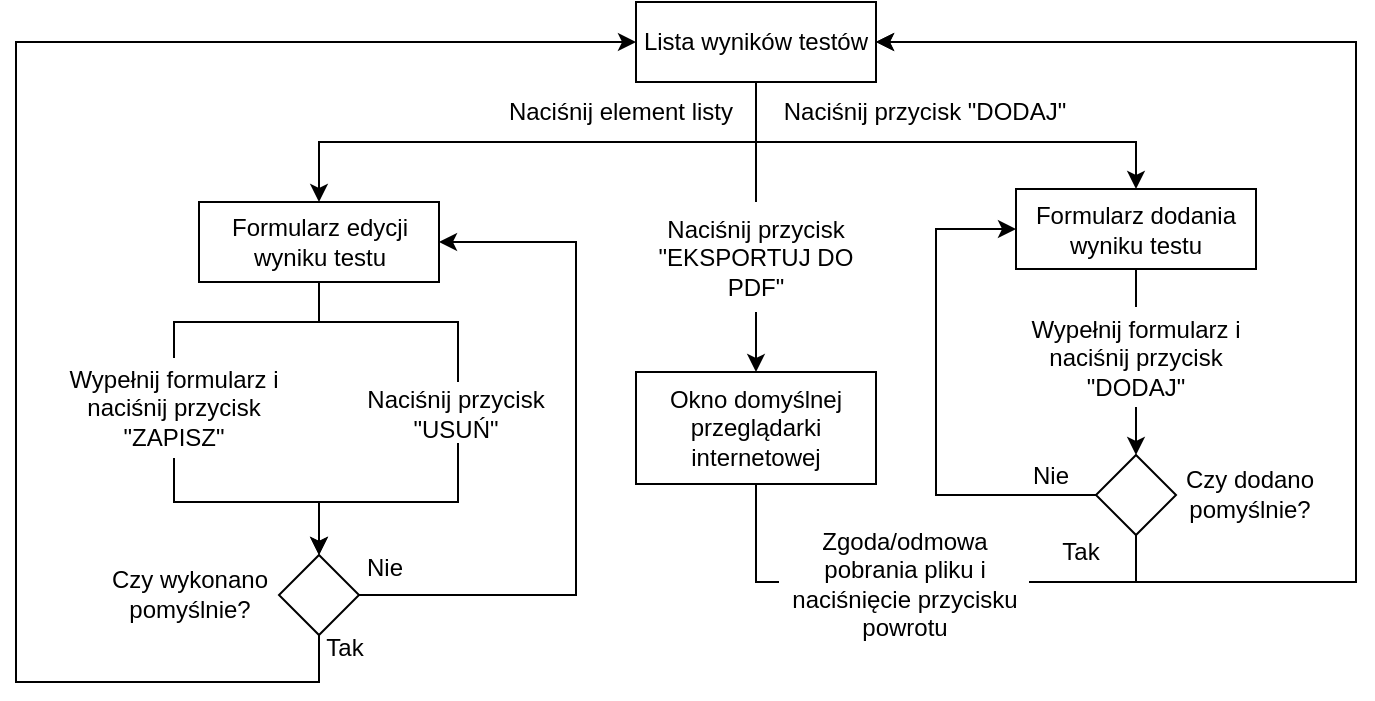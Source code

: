 <mxfile version="10.6.5" type="github"><diagram id="VlBRr-HCUvnLe6RwbjO7" name="Strona-1"><mxGraphModel dx="961" dy="527" grid="1" gridSize="10" guides="1" tooltips="1" connect="1" arrows="1" fold="1" page="1" pageScale="1" pageWidth="1169" pageHeight="827" math="0" shadow="0"><root><mxCell id="0"/><mxCell id="1" parent="0"/><mxCell id="-ih5dAFIofpDc8OypVKa-3" style="edgeStyle=orthogonalEdgeStyle;rounded=0;orthogonalLoop=1;jettySize=auto;html=1;entryX=0.5;entryY=0;entryDx=0;entryDy=0;" edge="1" parent="1" source="-ih5dAFIofpDc8OypVKa-6" target="-ih5dAFIofpDc8OypVKa-9"><mxGeometry relative="1" as="geometry"><Array as="points"><mxPoint x="500" y="230"/><mxPoint x="690" y="230"/></Array></mxGeometry></mxCell><mxCell id="-ih5dAFIofpDc8OypVKa-4" style="edgeStyle=orthogonalEdgeStyle;rounded=0;orthogonalLoop=1;jettySize=auto;html=1;entryX=0.5;entryY=0;entryDx=0;entryDy=0;" edge="1" parent="1" source="-ih5dAFIofpDc8OypVKa-6" target="-ih5dAFIofpDc8OypVKa-12"><mxGeometry relative="1" as="geometry"><Array as="points"><mxPoint x="500" y="230"/><mxPoint x="281" y="230"/></Array></mxGeometry></mxCell><mxCell id="-ih5dAFIofpDc8OypVKa-5" style="edgeStyle=orthogonalEdgeStyle;rounded=0;orthogonalLoop=1;jettySize=auto;html=1;" edge="1" parent="1" source="-ih5dAFIofpDc8OypVKa-6" target="-ih5dAFIofpDc8OypVKa-32"><mxGeometry relative="1" as="geometry"/></mxCell><mxCell id="-ih5dAFIofpDc8OypVKa-6" value="Lista wyników testów" style="rounded=0;whiteSpace=wrap;html=1;" vertex="1" parent="1"><mxGeometry x="440" y="160" width="120" height="40" as="geometry"/></mxCell><mxCell id="-ih5dAFIofpDc8OypVKa-8" style="edgeStyle=orthogonalEdgeStyle;rounded=0;orthogonalLoop=1;jettySize=auto;html=1;entryX=0.5;entryY=0;entryDx=0;entryDy=0;" edge="1" parent="1" source="-ih5dAFIofpDc8OypVKa-9" target="-ih5dAFIofpDc8OypVKa-18"><mxGeometry relative="1" as="geometry"><mxPoint x="710" y="343.5" as="targetPoint"/></mxGeometry></mxCell><mxCell id="-ih5dAFIofpDc8OypVKa-9" value="Formularz dodania wyniku testu" style="rounded=0;whiteSpace=wrap;html=1;" vertex="1" parent="1"><mxGeometry x="630" y="253.5" width="120" height="40" as="geometry"/></mxCell><mxCell id="-ih5dAFIofpDc8OypVKa-10" style="edgeStyle=orthogonalEdgeStyle;rounded=0;orthogonalLoop=1;jettySize=auto;html=1;endArrow=none;endFill=0;" edge="1" parent="1" source="-ih5dAFIofpDc8OypVKa-12"><mxGeometry relative="1" as="geometry"><Array as="points"><mxPoint x="281.5" y="320"/><mxPoint x="351.5" y="320"/></Array><mxPoint x="351" y="350" as="targetPoint"/></mxGeometry></mxCell><mxCell id="-ih5dAFIofpDc8OypVKa-11" style="edgeStyle=orthogonalEdgeStyle;rounded=0;orthogonalLoop=1;jettySize=auto;html=1;endArrow=none;endFill=0;" edge="1" parent="1" source="-ih5dAFIofpDc8OypVKa-12" target="-ih5dAFIofpDc8OypVKa-26"><mxGeometry relative="1" as="geometry"/></mxCell><mxCell id="-ih5dAFIofpDc8OypVKa-12" value="Formularz edycji wyniku testu" style="rounded=0;whiteSpace=wrap;html=1;" vertex="1" parent="1"><mxGeometry x="221.5" y="260" width="120" height="40" as="geometry"/></mxCell><mxCell id="-ih5dAFIofpDc8OypVKa-13" value="Naciśnij przycisk &quot;DODAJ&quot;" style="text;html=1;strokeColor=none;fillColor=none;align=center;verticalAlign=middle;whiteSpace=wrap;rounded=0;" vertex="1" parent="1"><mxGeometry x="511.5" y="200" width="145" height="30" as="geometry"/></mxCell><mxCell id="-ih5dAFIofpDc8OypVKa-14" value="Naciśnij element listy" style="text;html=1;strokeColor=none;fillColor=none;align=center;verticalAlign=middle;whiteSpace=wrap;rounded=0;" vertex="1" parent="1"><mxGeometry x="370" y="200" width="125" height="30" as="geometry"/></mxCell><mxCell id="-ih5dAFIofpDc8OypVKa-15" value="&lt;span&gt;Wypełnij formularz i naciśnij przycisk &quot;DODAJ&quot;&lt;/span&gt;" style="text;html=1;align=center;verticalAlign=middle;whiteSpace=wrap;rounded=0;fillColor=#ffffff;" vertex="1" parent="1"><mxGeometry x="630" y="312.5" width="120" height="50" as="geometry"/></mxCell><mxCell id="-ih5dAFIofpDc8OypVKa-16" style="edgeStyle=orthogonalEdgeStyle;rounded=0;orthogonalLoop=1;jettySize=auto;html=1;entryX=0;entryY=0.5;entryDx=0;entryDy=0;" edge="1" parent="1" source="-ih5dAFIofpDc8OypVKa-18" target="-ih5dAFIofpDc8OypVKa-9"><mxGeometry relative="1" as="geometry"><mxPoint x="650.034" y="273.397" as="targetPoint"/><Array as="points"><mxPoint x="590" y="407"/><mxPoint x="590" y="273"/></Array></mxGeometry></mxCell><mxCell id="-ih5dAFIofpDc8OypVKa-17" style="edgeStyle=orthogonalEdgeStyle;rounded=0;orthogonalLoop=1;jettySize=auto;html=1;entryX=1;entryY=0.5;entryDx=0;entryDy=0;" edge="1" parent="1" source="-ih5dAFIofpDc8OypVKa-18" target="-ih5dAFIofpDc8OypVKa-6"><mxGeometry relative="1" as="geometry"><Array as="points"><mxPoint x="690" y="450"/><mxPoint x="800" y="450"/><mxPoint x="800" y="180"/></Array></mxGeometry></mxCell><mxCell id="-ih5dAFIofpDc8OypVKa-18" value="" style="rhombus;whiteSpace=wrap;html=1;" vertex="1" parent="1"><mxGeometry x="670" y="386.5" width="40" height="40" as="geometry"/></mxCell><mxCell id="-ih5dAFIofpDc8OypVKa-19" value="Czy dodano pomyślnie?" style="text;html=1;strokeColor=none;fillColor=none;align=center;verticalAlign=middle;whiteSpace=wrap;rounded=0;" vertex="1" parent="1"><mxGeometry x="700" y="384.5" width="94" height="42" as="geometry"/></mxCell><mxCell id="-ih5dAFIofpDc8OypVKa-20" value="Nie" style="text;html=1;strokeColor=none;fillColor=none;align=center;verticalAlign=middle;whiteSpace=wrap;rounded=0;" vertex="1" parent="1"><mxGeometry x="625" y="384.5" width="45" height="25" as="geometry"/></mxCell><mxCell id="-ih5dAFIofpDc8OypVKa-21" value="Tak" style="text;html=1;strokeColor=none;fillColor=none;align=center;verticalAlign=middle;whiteSpace=wrap;rounded=0;" vertex="1" parent="1"><mxGeometry x="640" y="422" width="45" height="25" as="geometry"/></mxCell><mxCell id="-ih5dAFIofpDc8OypVKa-22" style="edgeStyle=orthogonalEdgeStyle;rounded=0;orthogonalLoop=1;jettySize=auto;html=1;entryX=0;entryY=0.5;entryDx=0;entryDy=0;" edge="1" parent="1" source="-ih5dAFIofpDc8OypVKa-24" target="-ih5dAFIofpDc8OypVKa-6"><mxGeometry relative="1" as="geometry"><Array as="points"><mxPoint x="281" y="500"/><mxPoint x="130" y="500"/><mxPoint x="130" y="180"/></Array><mxPoint x="421.643" y="180.143" as="targetPoint"/></mxGeometry></mxCell><mxCell id="-ih5dAFIofpDc8OypVKa-23" style="edgeStyle=orthogonalEdgeStyle;rounded=0;orthogonalLoop=1;jettySize=auto;html=1;entryX=1;entryY=0.5;entryDx=0;entryDy=0;" edge="1" parent="1" source="-ih5dAFIofpDc8OypVKa-24" target="-ih5dAFIofpDc8OypVKa-12"><mxGeometry relative="1" as="geometry"><Array as="points"><mxPoint x="410" y="457"/><mxPoint x="410" y="280"/></Array></mxGeometry></mxCell><mxCell id="-ih5dAFIofpDc8OypVKa-24" value="" style="rhombus;whiteSpace=wrap;html=1;" vertex="1" parent="1"><mxGeometry x="261.5" y="436.5" width="40" height="40" as="geometry"/></mxCell><mxCell id="-ih5dAFIofpDc8OypVKa-25" style="edgeStyle=orthogonalEdgeStyle;rounded=0;orthogonalLoop=1;jettySize=auto;html=1;exitX=0.5;exitY=1;exitDx=0;exitDy=0;entryX=0.5;entryY=0;entryDx=0;entryDy=0;" edge="1" parent="1" source="-ih5dAFIofpDc8OypVKa-26" target="-ih5dAFIofpDc8OypVKa-24"><mxGeometry relative="1" as="geometry"><Array as="points"><mxPoint x="208.5" y="410"/><mxPoint x="281.5" y="410"/></Array></mxGeometry></mxCell><mxCell id="-ih5dAFIofpDc8OypVKa-26" value="&lt;span&gt;Wypełnij formularz i naciśnij przycisk &quot;ZAPISZ&quot;&lt;/span&gt;" style="text;html=1;align=center;verticalAlign=middle;whiteSpace=wrap;rounded=0;fillColor=#ffffff;" vertex="1" parent="1"><mxGeometry x="149" y="338" width="120" height="50" as="geometry"/></mxCell><mxCell id="-ih5dAFIofpDc8OypVKa-27" style="edgeStyle=orthogonalEdgeStyle;rounded=0;orthogonalLoop=1;jettySize=auto;html=1;exitX=0.5;exitY=1;exitDx=0;exitDy=0;entryX=0.5;entryY=0;entryDx=0;entryDy=0;" edge="1" parent="1" target="-ih5dAFIofpDc8OypVKa-24"><mxGeometry relative="1" as="geometry"><Array as="points"><mxPoint x="351.5" y="410"/><mxPoint x="281.5" y="410"/></Array><mxPoint x="351" y="380" as="sourcePoint"/></mxGeometry></mxCell><mxCell id="-ih5dAFIofpDc8OypVKa-28" value="&lt;span&gt;Naciśnij przycisk &quot;USUŃ&quot;&lt;/span&gt;" style="text;html=1;align=center;verticalAlign=middle;whiteSpace=wrap;rounded=0;fillColor=#ffffff;" vertex="1" parent="1"><mxGeometry x="300" y="350.5" width="100" height="30" as="geometry"/></mxCell><mxCell id="-ih5dAFIofpDc8OypVKa-29" value="Czy wykonano pomyślnie?" style="text;html=1;strokeColor=none;fillColor=none;align=center;verticalAlign=middle;whiteSpace=wrap;rounded=0;" vertex="1" parent="1"><mxGeometry x="169.5" y="434.5" width="94" height="42" as="geometry"/></mxCell><mxCell id="-ih5dAFIofpDc8OypVKa-30" value="Tak" style="text;html=1;strokeColor=none;fillColor=none;align=center;verticalAlign=middle;whiteSpace=wrap;rounded=0;" vertex="1" parent="1"><mxGeometry x="271.5" y="470" width="45" height="25" as="geometry"/></mxCell><mxCell id="-ih5dAFIofpDc8OypVKa-31" value="Nie" style="text;html=1;strokeColor=none;fillColor=none;align=center;verticalAlign=middle;whiteSpace=wrap;rounded=0;" vertex="1" parent="1"><mxGeometry x="291.5" y="430.5" width="45" height="25" as="geometry"/></mxCell><mxCell id="-ih5dAFIofpDc8OypVKa-34" style="edgeStyle=orthogonalEdgeStyle;rounded=0;orthogonalLoop=1;jettySize=auto;html=1;entryX=1;entryY=0.5;entryDx=0;entryDy=0;" edge="1" parent="1" source="-ih5dAFIofpDc8OypVKa-32" target="-ih5dAFIofpDc8OypVKa-6"><mxGeometry relative="1" as="geometry"><Array as="points"><mxPoint x="500" y="450"/><mxPoint x="800" y="450"/><mxPoint x="800" y="180"/></Array></mxGeometry></mxCell><mxCell id="-ih5dAFIofpDc8OypVKa-32" value="Okno domyślnej przeglądarki internetowej" style="rounded=0;whiteSpace=wrap;html=1;" vertex="1" parent="1"><mxGeometry x="440" y="345" width="120" height="56" as="geometry"/></mxCell><mxCell id="-ih5dAFIofpDc8OypVKa-33" value="Naciśnij przycisk &quot;EKSPORTUJ DO PDF&quot;" style="text;html=1;strokeColor=none;fillColor=#ffffff;align=center;verticalAlign=middle;whiteSpace=wrap;rounded=0;" vertex="1" parent="1"><mxGeometry x="440" y="260" width="120" height="55" as="geometry"/></mxCell><mxCell id="-ih5dAFIofpDc8OypVKa-35" value="Zgoda/odmowa pobrania pliku i naciśnięcie przycisku powrotu" style="text;html=1;strokeColor=none;fillColor=#ffffff;align=center;verticalAlign=middle;whiteSpace=wrap;rounded=0;" vertex="1" parent="1"><mxGeometry x="511.5" y="420" width="125" height="61" as="geometry"/></mxCell></root></mxGraphModel></diagram></mxfile>
